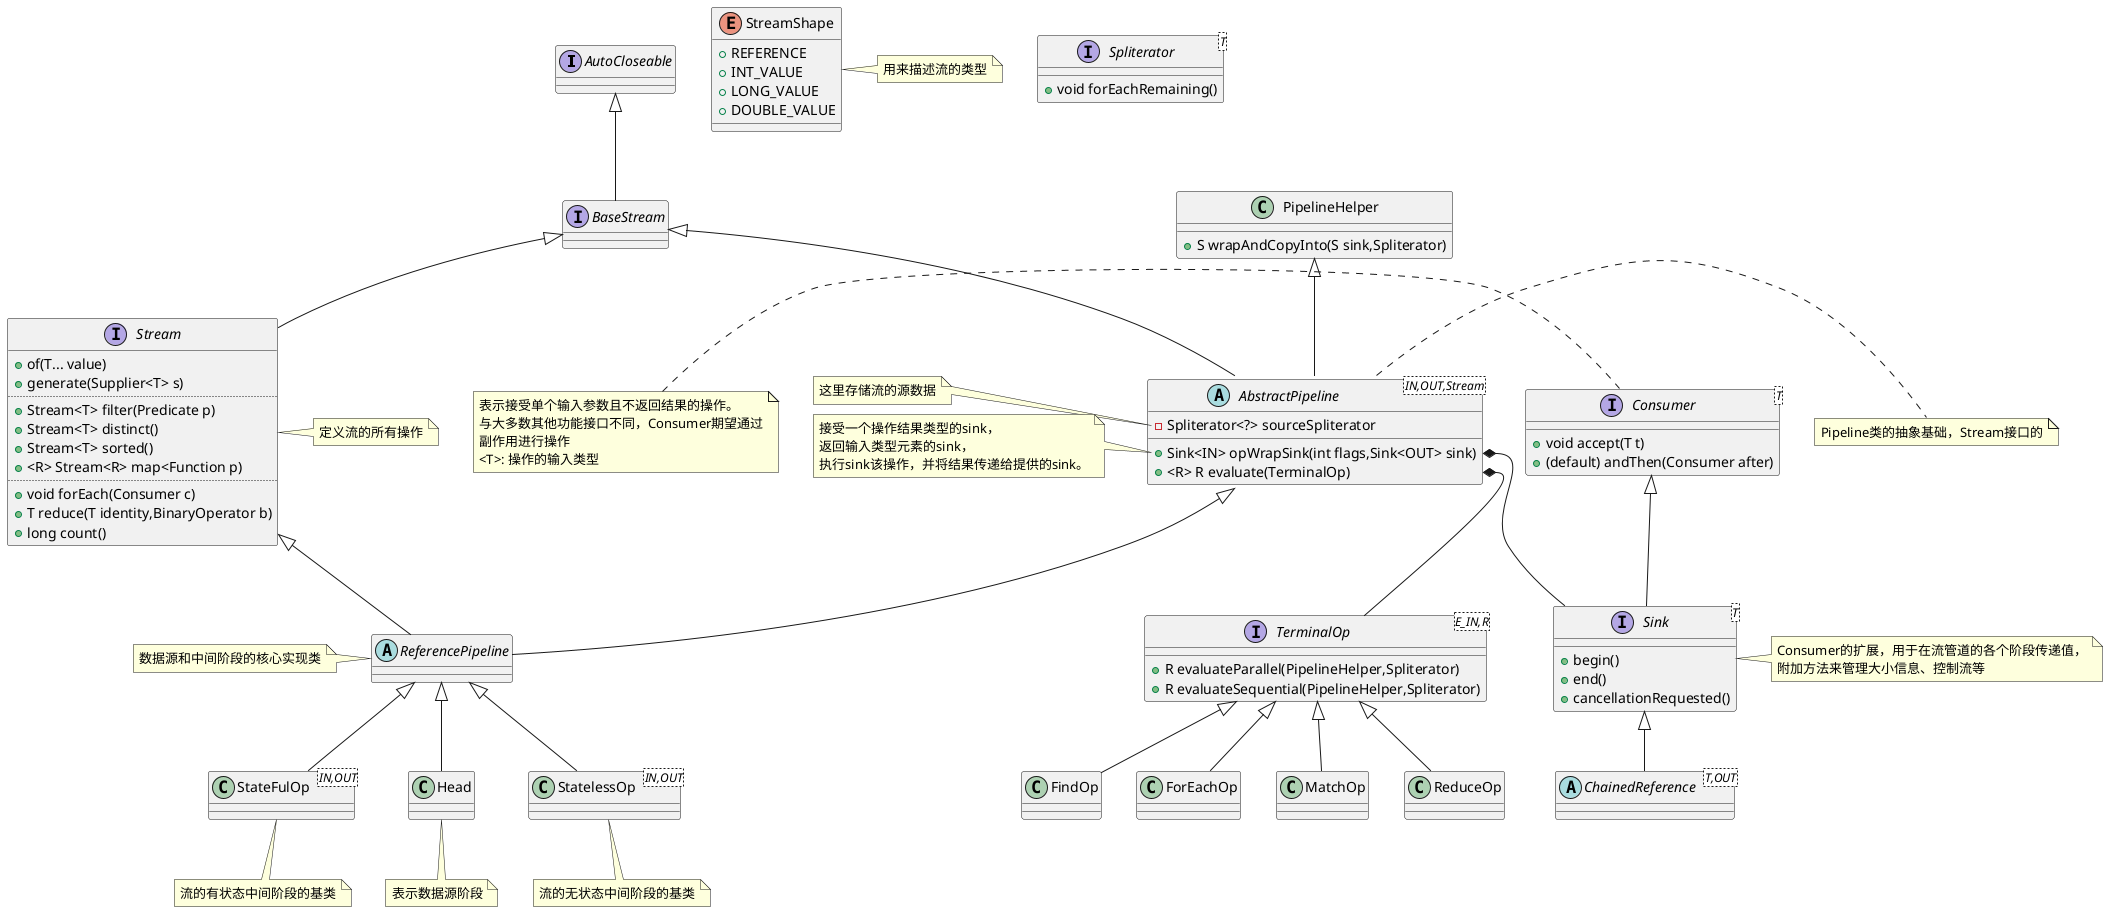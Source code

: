 @startuml
interface AutoCloseable
class PipelineHelper{
    + S wrapAndCopyInto(S sink,Spliterator)
}
interface BaseStream

interface Stream{
    + of(T... value)
    + generate(Supplier<T> s)
    ..
    + Stream<T> filter(Predicate p)
    + Stream<T> distinct()
    + Stream<T> sorted()
    + <R> Stream<R> map<Function p)
    ..
    + void forEach(Consumer c)
    + T reduce(T identity,BinaryOperator b)
    + long count()
}
note right : 定义流的所有操作


abstract AbstractPipeline<IN,OUT,Stream>{
 - Spliterator<?> sourceSpliterator
 + Sink<IN> opWrapSink(int flags,Sink<OUT> sink)
 + <R> R evaluate(TerminalOp)
}
note right: Pipeline类的抽象基础，Stream接口的
note left of AbstractPipeline::sourceSpliterator
    这里存储流的源数据
end note

note left of AbstractPipeline::opWrapSink
    接受一个操作结果类型的sink，
    返回输入类型元素的sink，
    执行sink该操作，并将结果传递给提供的sink。
end note
AbstractPipeline::opWrapSink *-- Sink
AbstractPipeline::evaluate *-- TerminalOp

interface TerminalOp<E_IN,R>{
    + R evaluateParallel(PipelineHelper,Spliterator)
    + R evaluateSequential(PipelineHelper,Spliterator)
}

class FindOp{}
TerminalOp <|-- FindOp
class ForEachOp{}
TerminalOp <|-- ForEachOp
class MatchOp{}
TerminalOp <|-- MatchOp
class ReduceOp{}
TerminalOp <|-- ReduceOp

abstract ReferencePipeline
note left : 数据源和中间阶段的核心实现类

class Head{}
note bottom: 表示数据源阶段
ReferencePipeline <|-- Head


class StatelessOp<IN,OUT>
note bottom: 流的无状态中间阶段的基类
ReferencePipeline <|-- StatelessOp

class StateFulOp<IN,OUT>{}
note bottom of StateFulOp: 流的有状态中间阶段的基类
ReferencePipeline <|-- StateFulOp

interface Spliterator<T>{
    +void forEachRemaining()
}
'class StreamSupport{
'	+stream()
'	+intStream() +longStream()
'	+doubleStream()
'}

AutoCloseable <|-- BaseStream
BaseStream <|-- AbstractPipeline
BaseStream <|-- Stream
PipelineHelper <|-- AbstractPipeline
AbstractPipeline <|-- ReferencePipeline
Stream <|-- ReferencePipeline


interface Consumer<T>{
    + void accept(T t)
    + (default) andThen(Consumer after)
}
note left of Consumer
    表示接受单个输入参数且不返回结果的操作。
    与大多数其他功能接口不同，Consumer期望通过
    副作用进行操作
    <T>: 操作的输入类型
end note

interface Sink<T>{
    + begin()
    + end()
    + cancellationRequested()
}
Consumer <|-down- Sink
note right of Sink
    Consumer的扩展，用于在流管道的各个阶段传递值，
    附加方法来管理大小信息、控制流等
end note

abstract ChainedReference<T,OUT>{
}
Sink <|-- ChainedReference

'class DistinctOps{}
'class ReduceOps{}

enum StreamShape{
    + REFERENCE
    + INT_VALUE
    + LONG_VALUE
    + DOUBLE_VALUE
}
note right : 用来描述流的类型

@enduml
